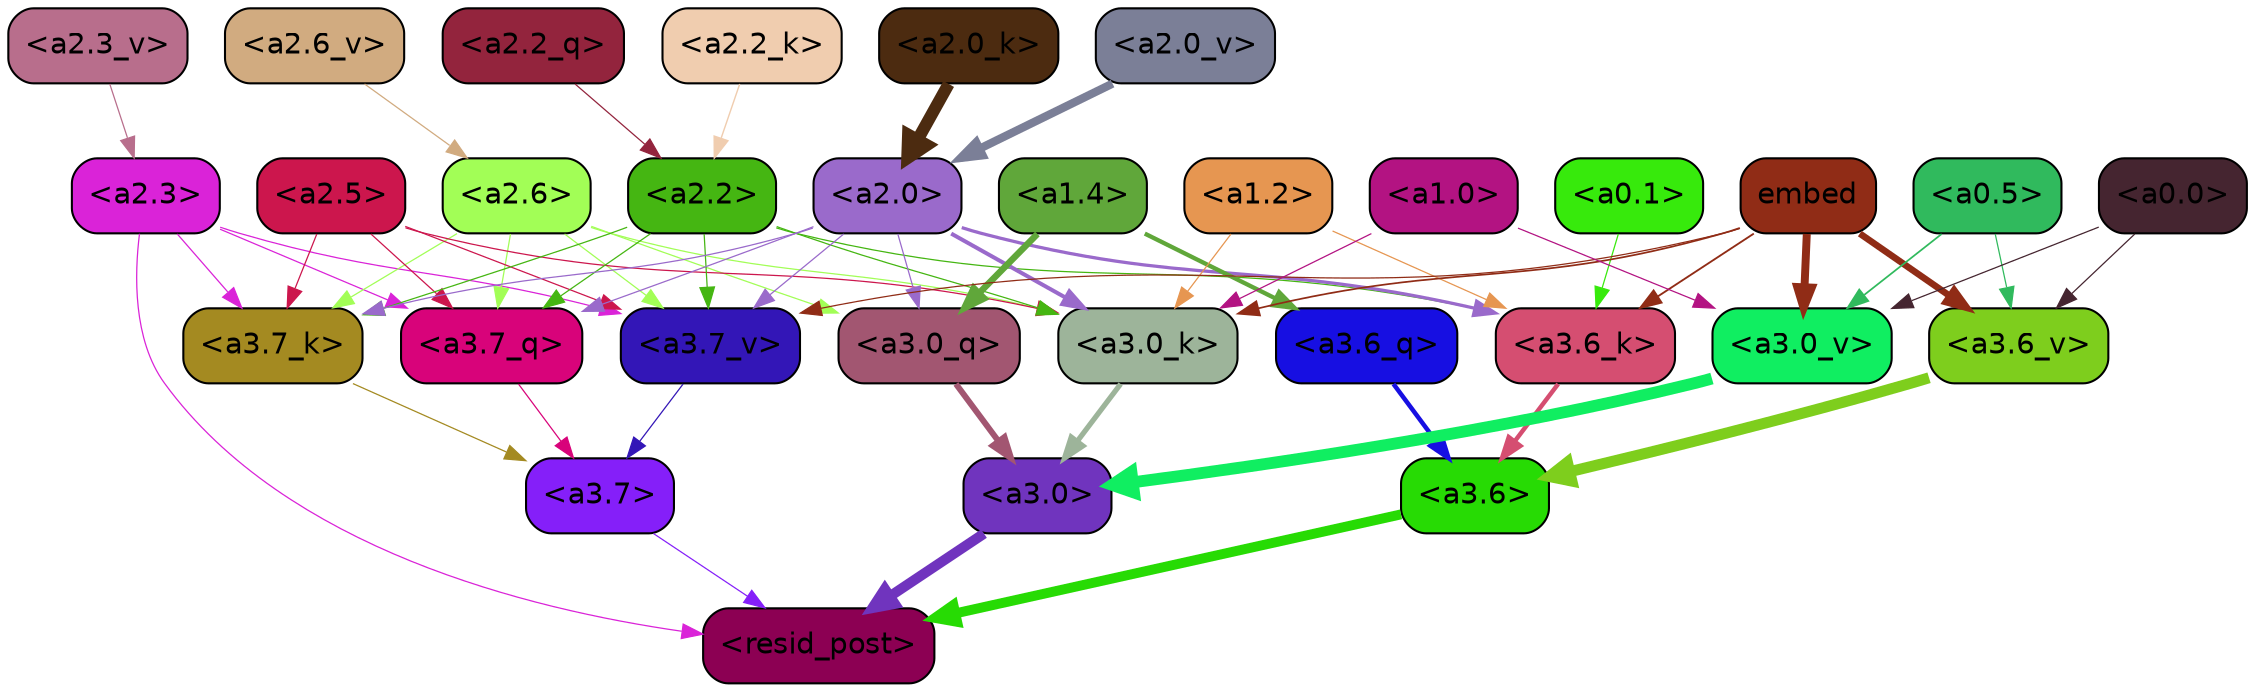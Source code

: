 strict digraph "" {
	graph [bgcolor=transparent,
		layout=dot,
		overlap=false,
		splines=true
	];
	"<a3.7>"	[color=black,
		fillcolor="#851ff9",
		fontname=Helvetica,
		shape=box,
		style="filled, rounded"];
	"<resid_post>"	[color=black,
		fillcolor="#8c0053",
		fontname=Helvetica,
		shape=box,
		style="filled, rounded"];
	"<a3.7>" -> "<resid_post>"	[color="#851ff9",
		penwidth=0.6];
	"<a3.6>"	[color=black,
		fillcolor="#27db04",
		fontname=Helvetica,
		shape=box,
		style="filled, rounded"];
	"<a3.6>" -> "<resid_post>"	[color="#27db04",
		penwidth=4.751592040061951];
	"<a3.0>"	[color=black,
		fillcolor="#7034be",
		fontname=Helvetica,
		shape=box,
		style="filled, rounded"];
	"<a3.0>" -> "<resid_post>"	[color="#7034be",
		penwidth=4.904066681861877];
	"<a2.3>"	[color=black,
		fillcolor="#da23d8",
		fontname=Helvetica,
		shape=box,
		style="filled, rounded"];
	"<a2.3>" -> "<resid_post>"	[color="#da23d8",
		penwidth=0.6];
	"<a3.7_q>"	[color=black,
		fillcolor="#d8037a",
		fontname=Helvetica,
		shape=box,
		style="filled, rounded"];
	"<a2.3>" -> "<a3.7_q>"	[color="#da23d8",
		penwidth=0.6];
	"<a3.7_k>"	[color=black,
		fillcolor="#a48a21",
		fontname=Helvetica,
		shape=box,
		style="filled, rounded"];
	"<a2.3>" -> "<a3.7_k>"	[color="#da23d8",
		penwidth=0.6069068089127541];
	"<a3.7_v>"	[color=black,
		fillcolor="#3316b7",
		fontname=Helvetica,
		shape=box,
		style="filled, rounded"];
	"<a2.3>" -> "<a3.7_v>"	[color="#da23d8",
		penwidth=0.6];
	"<a3.7_q>" -> "<a3.7>"	[color="#d8037a",
		penwidth=0.6];
	"<a3.6_q>"	[color=black,
		fillcolor="#170fe2",
		fontname=Helvetica,
		shape=box,
		style="filled, rounded"];
	"<a3.6_q>" -> "<a3.6>"	[color="#170fe2",
		penwidth=2.160832464694977];
	"<a3.0_q>"	[color=black,
		fillcolor="#a25671",
		fontname=Helvetica,
		shape=box,
		style="filled, rounded"];
	"<a3.0_q>" -> "<a3.0>"	[color="#a25671",
		penwidth=2.870753765106201];
	"<a3.7_k>" -> "<a3.7>"	[color="#a48a21",
		penwidth=0.6];
	"<a3.6_k>"	[color=black,
		fillcolor="#d54e71",
		fontname=Helvetica,
		shape=box,
		style="filled, rounded"];
	"<a3.6_k>" -> "<a3.6>"	[color="#d54e71",
		penwidth=2.13908451795578];
	"<a3.0_k>"	[color=black,
		fillcolor="#9db49a",
		fontname=Helvetica,
		shape=box,
		style="filled, rounded"];
	"<a3.0_k>" -> "<a3.0>"	[color="#9db49a",
		penwidth=2.520303964614868];
	"<a3.7_v>" -> "<a3.7>"	[color="#3316b7",
		penwidth=0.6];
	"<a3.6_v>"	[color=black,
		fillcolor="#7ece1d",
		fontname=Helvetica,
		shape=box,
		style="filled, rounded"];
	"<a3.6_v>" -> "<a3.6>"	[color="#7ece1d",
		penwidth=5.297133803367615];
	"<a3.0_v>"	[color=black,
		fillcolor="#10ee61",
		fontname=Helvetica,
		shape=box,
		style="filled, rounded"];
	"<a3.0_v>" -> "<a3.0>"	[color="#10ee61",
		penwidth=5.680712580680847];
	"<a2.6>"	[color=black,
		fillcolor="#a2fe56",
		fontname=Helvetica,
		shape=box,
		style="filled, rounded"];
	"<a2.6>" -> "<a3.7_q>"	[color="#a2fe56",
		penwidth=0.6];
	"<a2.6>" -> "<a3.0_q>"	[color="#a2fe56",
		penwidth=0.6];
	"<a2.6>" -> "<a3.7_k>"	[color="#a2fe56",
		penwidth=0.6];
	"<a2.6>" -> "<a3.0_k>"	[color="#a2fe56",
		penwidth=0.6];
	"<a2.6>" -> "<a3.7_v>"	[color="#a2fe56",
		penwidth=0.6];
	"<a2.5>"	[color=black,
		fillcolor="#cc164d",
		fontname=Helvetica,
		shape=box,
		style="filled, rounded"];
	"<a2.5>" -> "<a3.7_q>"	[color="#cc164d",
		penwidth=0.6];
	"<a2.5>" -> "<a3.7_k>"	[color="#cc164d",
		penwidth=0.6];
	"<a2.5>" -> "<a3.0_k>"	[color="#cc164d",
		penwidth=0.6];
	"<a2.5>" -> "<a3.7_v>"	[color="#cc164d",
		penwidth=0.6];
	"<a2.2>"	[color=black,
		fillcolor="#45b612",
		fontname=Helvetica,
		shape=box,
		style="filled, rounded"];
	"<a2.2>" -> "<a3.7_q>"	[color="#45b612",
		penwidth=0.6];
	"<a2.2>" -> "<a3.7_k>"	[color="#45b612",
		penwidth=0.6];
	"<a2.2>" -> "<a3.6_k>"	[color="#45b612",
		penwidth=0.6];
	"<a2.2>" -> "<a3.0_k>"	[color="#45b612",
		penwidth=0.6];
	"<a2.2>" -> "<a3.7_v>"	[color="#45b612",
		penwidth=0.6];
	"<a2.0>"	[color=black,
		fillcolor="#9a6acb",
		fontname=Helvetica,
		shape=box,
		style="filled, rounded"];
	"<a2.0>" -> "<a3.7_q>"	[color="#9a6acb",
		penwidth=0.6];
	"<a2.0>" -> "<a3.0_q>"	[color="#9a6acb",
		penwidth=0.6];
	"<a2.0>" -> "<a3.7_k>"	[color="#9a6acb",
		penwidth=0.6];
	"<a2.0>" -> "<a3.6_k>"	[color="#9a6acb",
		penwidth=1.564806342124939];
	"<a2.0>" -> "<a3.0_k>"	[color="#9a6acb",
		penwidth=1.9353990852832794];
	"<a2.0>" -> "<a3.7_v>"	[color="#9a6acb",
		penwidth=0.6];
	"<a1.4>"	[color=black,
		fillcolor="#60a73a",
		fontname=Helvetica,
		shape=box,
		style="filled, rounded"];
	"<a1.4>" -> "<a3.6_q>"	[color="#60a73a",
		penwidth=2.0727532356977463];
	"<a1.4>" -> "<a3.0_q>"	[color="#60a73a",
		penwidth=3.1279823780059814];
	"<a1.2>"	[color=black,
		fillcolor="#e69651",
		fontname=Helvetica,
		shape=box,
		style="filled, rounded"];
	"<a1.2>" -> "<a3.6_k>"	[color="#e69651",
		penwidth=0.6];
	"<a1.2>" -> "<a3.0_k>"	[color="#e69651",
		penwidth=0.6];
	"<a0.1>"	[color=black,
		fillcolor="#37ea0c",
		fontname=Helvetica,
		shape=box,
		style="filled, rounded"];
	"<a0.1>" -> "<a3.6_k>"	[color="#37ea0c",
		penwidth=0.6];
	embed	[color=black,
		fillcolor="#902c16",
		fontname=Helvetica,
		shape=box,
		style="filled, rounded"];
	embed -> "<a3.6_k>"	[color="#902c16",
		penwidth=0.8915999233722687];
	embed -> "<a3.0_k>"	[color="#902c16",
		penwidth=0.832088902592659];
	embed -> "<a3.7_v>"	[color="#902c16",
		penwidth=0.6];
	embed -> "<a3.6_v>"	[color="#902c16",
		penwidth=3.1840110421180725];
	embed -> "<a3.0_v>"	[color="#902c16",
		penwidth=3.8132747188210487];
	"<a1.0>"	[color=black,
		fillcolor="#b31382",
		fontname=Helvetica,
		shape=box,
		style="filled, rounded"];
	"<a1.0>" -> "<a3.0_k>"	[color="#b31382",
		penwidth=0.6];
	"<a1.0>" -> "<a3.0_v>"	[color="#b31382",
		penwidth=0.6];
	"<a0.5>"	[color=black,
		fillcolor="#30ba5d",
		fontname=Helvetica,
		shape=box,
		style="filled, rounded"];
	"<a0.5>" -> "<a3.6_v>"	[color="#30ba5d",
		penwidth=0.6];
	"<a0.5>" -> "<a3.0_v>"	[color="#30ba5d",
		penwidth=0.8331108838319778];
	"<a0.0>"	[color=black,
		fillcolor="#452530",
		fontname=Helvetica,
		shape=box,
		style="filled, rounded"];
	"<a0.0>" -> "<a3.6_v>"	[color="#452530",
		penwidth=0.6];
	"<a0.0>" -> "<a3.0_v>"	[color="#452530",
		penwidth=0.6];
	"<a2.2_q>"	[color=black,
		fillcolor="#93243d",
		fontname=Helvetica,
		shape=box,
		style="filled, rounded"];
	"<a2.2_q>" -> "<a2.2>"	[color="#93243d",
		penwidth=0.6];
	"<a2.2_k>"	[color=black,
		fillcolor="#f0cdaf",
		fontname=Helvetica,
		shape=box,
		style="filled, rounded"];
	"<a2.2_k>" -> "<a2.2>"	[color="#f0cdaf",
		penwidth=0.6722683310508728];
	"<a2.0_k>"	[color=black,
		fillcolor="#4c2b10",
		fontname=Helvetica,
		shape=box,
		style="filled, rounded"];
	"<a2.0_k>" -> "<a2.0>"	[color="#4c2b10",
		penwidth=5.859246134757996];
	"<a2.6_v>"	[color=black,
		fillcolor="#d1ab80",
		fontname=Helvetica,
		shape=box,
		style="filled, rounded"];
	"<a2.6_v>" -> "<a2.6>"	[color="#d1ab80",
		penwidth=0.6];
	"<a2.3_v>"	[color=black,
		fillcolor="#b86e8c",
		fontname=Helvetica,
		shape=box,
		style="filled, rounded"];
	"<a2.3_v>" -> "<a2.3>"	[color="#b86e8c",
		penwidth=0.6];
	"<a2.0_v>"	[color=black,
		fillcolor="#7b7f97",
		fontname=Helvetica,
		shape=box,
		style="filled, rounded"];
	"<a2.0_v>" -> "<a2.0>"	[color="#7b7f97",
		penwidth=3.9621697664260864];
}
